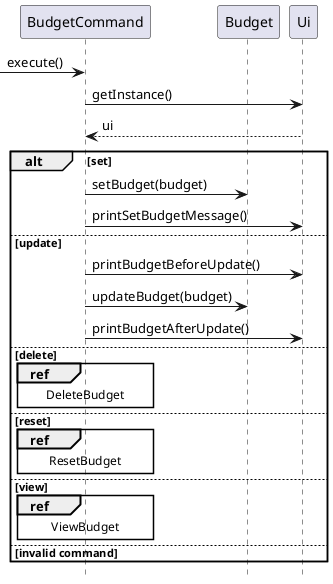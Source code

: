 @startuml

participant BudgetCommand
participant Budget
participant Ui

-> BudgetCommand: execute()
BudgetCommand -> Ui: getInstance()
return ui

alt set
    BudgetCommand -> Budget: setBudget(budget)
    BudgetCommand -> Ui: printSetBudgetMessage()
else update
    BudgetCommand -> Ui: printBudgetBeforeUpdate()
    BudgetCommand -> Budget: updateBudget(budget)
    BudgetCommand -> Ui: printBudgetAfterUpdate()
else delete
    ref over BudgetCommand: DeleteBudget
else reset
    ref over BudgetCommand: ResetBudget
else view
    ref over BudgetCommand: ViewBudget
else invalid command
end

hide footbox
@enduml